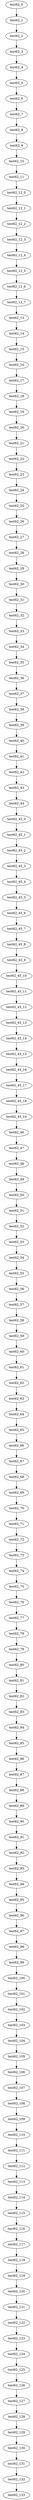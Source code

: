 digraph G {
test62_0->test62_1;
test62_1->test62_2;
test62_2->test62_3;
test62_3->test62_4;
test62_4->test62_5;
test62_5->test62_6;
test62_6->test62_7;
test62_7->test62_8;
test62_8->test62_9;
test62_9->test62_10;
test62_10->test62_11;
test62_11->test62_12_0;
test62_12_0->test62_12_1;
test62_12_1->test62_12_2;
test62_12_2->test62_12_3;
test62_12_3->test62_12_4;
test62_12_4->test62_12_5;
test62_12_5->test62_12_6;
test62_12_6->test62_12_7;
test62_12_7->test62_13;
test62_13->test62_14;
test62_14->test62_15;
test62_15->test62_16;
test62_16->test62_17;
test62_17->test62_18;
test62_18->test62_19;
test62_19->test62_20;
test62_20->test62_21;
test62_21->test62_22;
test62_22->test62_23;
test62_23->test62_24;
test62_24->test62_25;
test62_25->test62_26;
test62_26->test62_27;
test62_27->test62_28;
test62_28->test62_29;
test62_29->test62_30;
test62_30->test62_31;
test62_31->test62_32;
test62_32->test62_33;
test62_33->test62_34;
test62_34->test62_35;
test62_35->test62_36;
test62_36->test62_37;
test62_37->test62_38;
test62_38->test62_39;
test62_39->test62_40;
test62_40->test62_41;
test62_41->test62_42;
test62_42->test62_43;
test62_43->test62_44;
test62_44->test62_45_0;
test62_45_0->test62_45_1;
test62_45_1->test62_45_2;
test62_45_2->test62_45_3;
test62_45_3->test62_45_4;
test62_45_4->test62_45_5;
test62_45_5->test62_45_6;
test62_45_6->test62_45_7;
test62_45_7->test62_45_8;
test62_45_8->test62_45_9;
test62_45_9->test62_45_10;
test62_45_10->test62_45_11;
test62_45_11->test62_45_12;
test62_45_12->test62_45_13;
test62_45_13->test62_45_14;
test62_45_14->test62_45_15;
test62_45_15->test62_45_16;
test62_45_16->test62_45_17;
test62_45_17->test62_45_18;
test62_45_18->test62_45_19;
test62_45_19->test62_46;
test62_46->test62_47;
test62_47->test62_48;
test62_48->test62_49;
test62_49->test62_50;
test62_50->test62_51;
test62_51->test62_52;
test62_52->test62_53;
test62_53->test62_54;
test62_54->test62_55;
test62_55->test62_56;
test62_56->test62_57;
test62_57->test62_58;
test62_58->test62_59;
test62_59->test62_60;
test62_60->test62_61;
test62_61->test62_62;
test62_62->test62_63;
test62_63->test62_64;
test62_64->test62_65;
test62_65->test62_66;
test62_66->test62_67;
test62_67->test62_68;
test62_68->test62_69;
test62_69->test62_70;
test62_70->test62_71;
test62_71->test62_72;
test62_72->test62_73;
test62_73->test62_74;
test62_74->test62_75;
test62_75->test62_76;
test62_76->test62_77;
test62_77->test62_78;
test62_78->test62_79;
test62_79->test62_80;
test62_80->test62_81;
test62_81->test62_82;
test62_82->test62_83;
test62_83->test62_84;
test62_84->test62_85;
test62_85->test62_86;
test62_86->test62_87;
test62_87->test62_88;
test62_88->test62_89;
test62_89->test62_90;
test62_90->test62_91;
test62_91->test62_92;
test62_92->test62_93;
test62_93->test62_94;
test62_94->test62_95;
test62_95->test62_96;
test62_96->test62_97;
test62_97->test62_98;
test62_98->test62_99;
test62_99->test62_100;
test62_100->test62_101;
test62_101->test62_102;
test62_102->test62_103;
test62_103->test62_104;
test62_104->test62_105;
test62_105->test62_106;
test62_106->test62_107;
test62_107->test62_108;
test62_108->test62_109;
test62_109->test62_110;
test62_110->test62_111;
test62_111->test62_112;
test62_112->test62_113;
test62_113->test62_114;
test62_114->test62_115;
test62_115->test62_116;
test62_116->test62_117;
test62_117->test62_118;
test62_118->test62_119;
test62_119->test62_120;
test62_120->test62_121;
test62_121->test62_122;
test62_122->test62_123;
test62_123->test62_124;
test62_124->test62_125;
test62_125->test62_126;
test62_126->test62_127;
test62_127->test62_128;
test62_128->test62_129;
test62_129->test62_130;
test62_130->test62_131;
test62_131->test62_132;
test62_132->test62_133;

}
